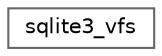 digraph "Gráfico de Hierarquia de Classes"
{
 // LATEX_PDF_SIZE
  bgcolor="transparent";
  edge [fontname=Helvetica,fontsize=10,labelfontname=Helvetica,labelfontsize=10];
  node [fontname=Helvetica,fontsize=10,shape=box,height=0.2,width=0.4];
  rankdir="LR";
  Node0 [id="Node000000",label="sqlite3_vfs",height=0.2,width=0.4,color="grey40", fillcolor="white", style="filled",URL="$structsqlite3__vfs.html",tooltip=" "];
}
